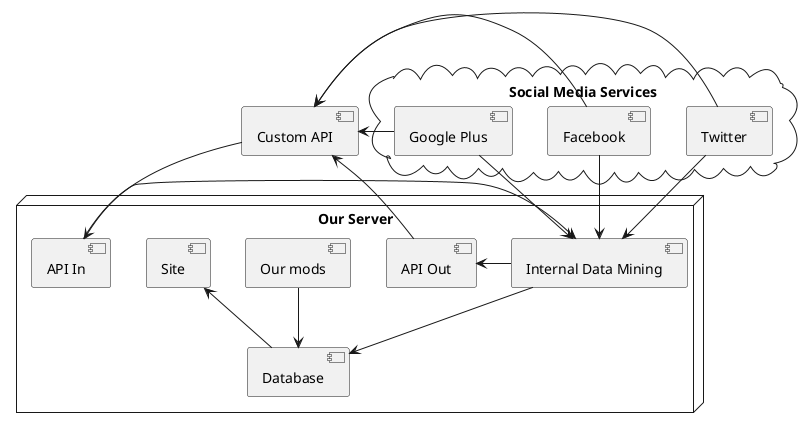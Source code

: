 @startuml
cloud "Social Media Services" as sms {
  [Twitter]
  [Facebook]
  [Google Plus]
}

[Custom API]

node "Our Server" {
  [API In]
  [API Out]
  [Internal Data Mining]
  [Site]
  [Our mods]
  [Database]
}

[Custom API] -up-> [API In]
[API Out] -up-> [Custom API]
[Twitter] -left-> [Custom API]
[Facebook] -left-> [Custom API]
[Google Plus] -left-> [Custom API]
[Twitter] -down-> [Internal Data Mining]
[Facebook] -down-> [Internal Data Mining]
[Google Plus] -down-> [Internal Data Mining]
[Internal Data Mining] -> [API Out]
[API In] -> [Internal Data Mining]
[Internal Data Mining] -down-> [Database]
[Database] -up-> [Site]
[Our mods] -down-> [Database]
@enduml
